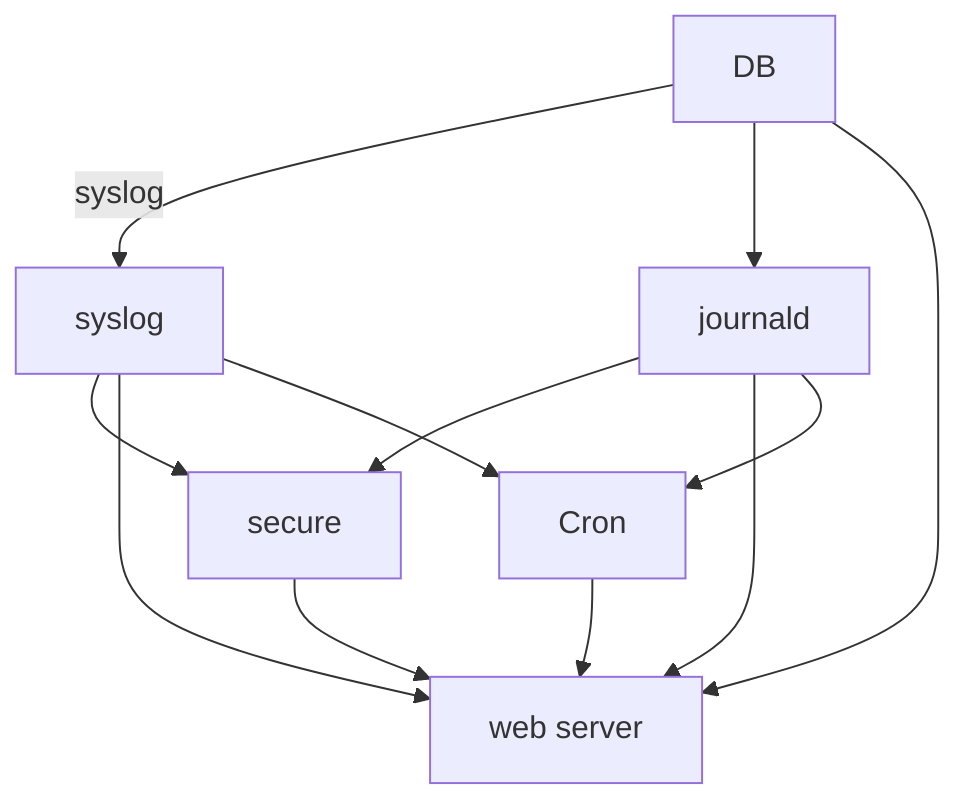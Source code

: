 graph TD
    A[DB] -->|syslog| B[syslog]
    A --> C[journald]
    B --> D[secure]
    C --> D 
    D --> E[web server]
    A --> E
    B --> E
    C --> E
    B --> F[Cron]
    C --> F
    F --> E